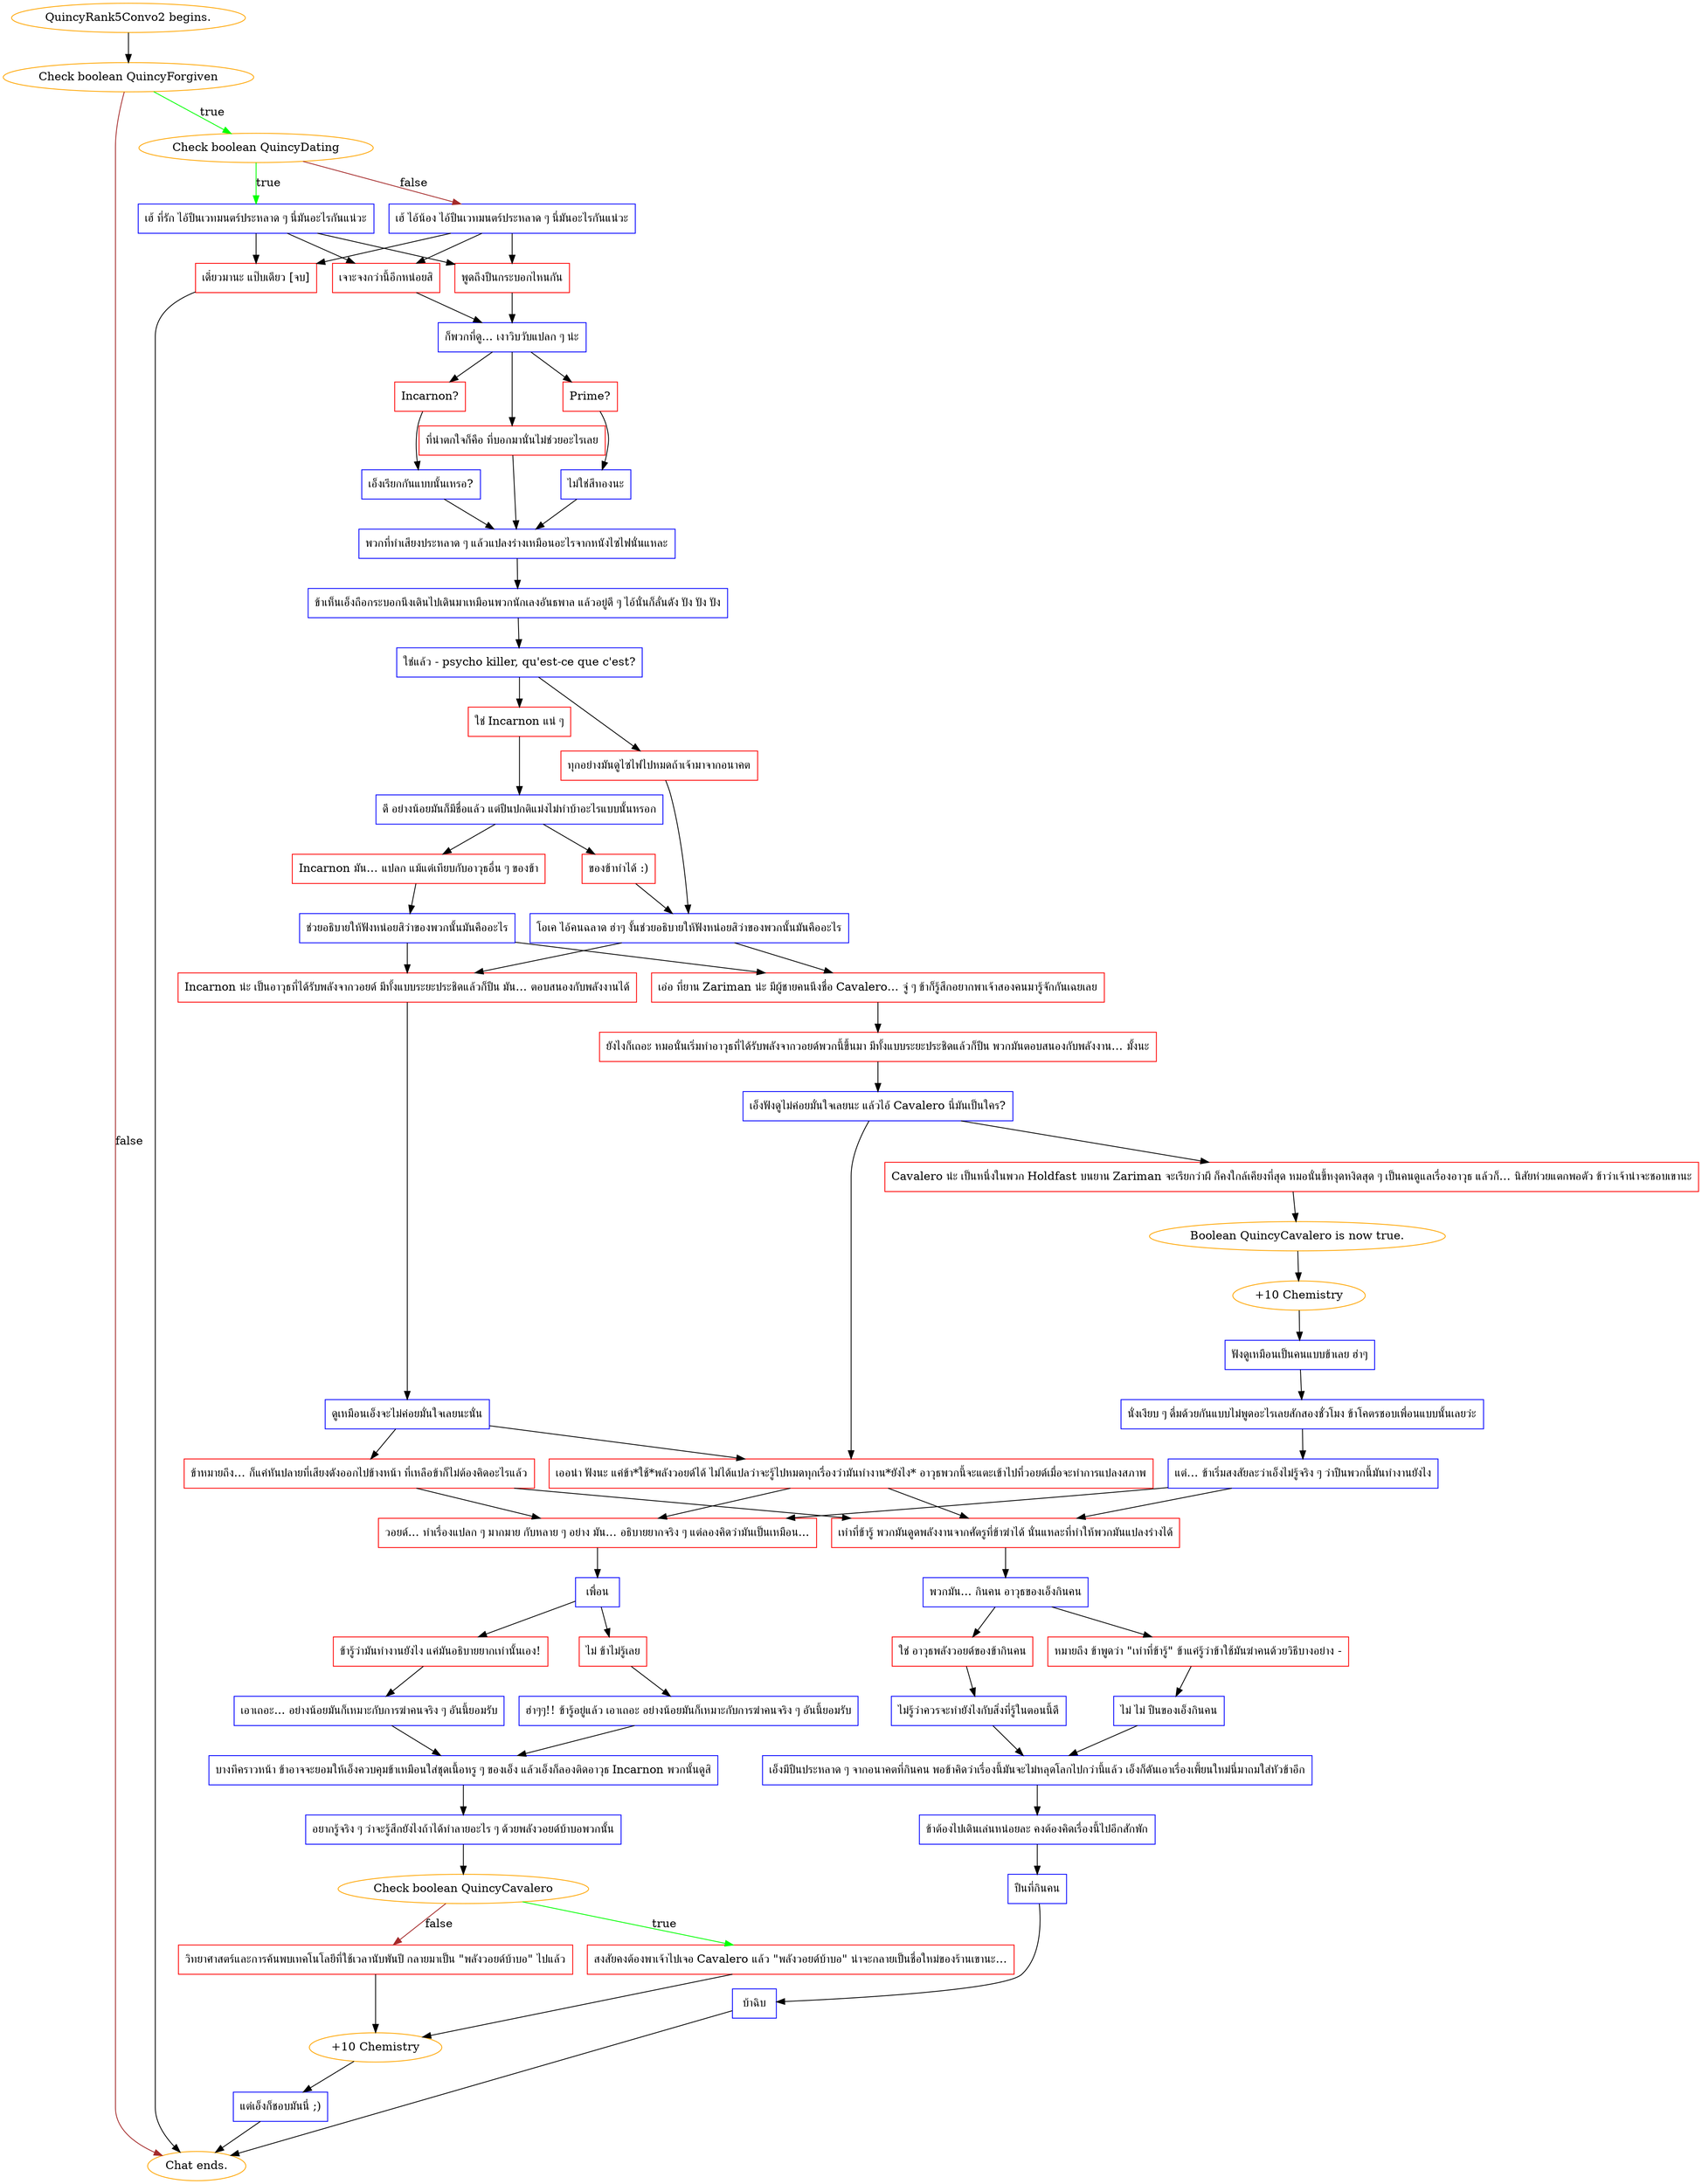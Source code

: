 digraph {
	"QuincyRank5Convo2 begins." [color=orange];
		"QuincyRank5Convo2 begins." -> j344524822;
	j344524822 [label="Check boolean QuincyForgiven",color=orange];
		j344524822 -> j3376611681 [label=true,color=green];
		j344524822 -> "Chat ends." [label=false,color=brown];
	j3376611681 [label="Check boolean QuincyDating",color=orange];
		j3376611681 -> j1923183464 [label=true,color=green];
		j3376611681 -> j690732833 [label=false,color=brown];
	"Chat ends." [color=orange];
	j1923183464 [label="เฮ้ ที่รัก ไอ้ปืนเวทมนตร์ประหลาด ๆ นี่มันอะไรกันแน่วะ",shape=box,color=blue];
		j1923183464 -> j4084792437;
		j1923183464 -> j3480705285;
		j1923183464 -> j275006436;
	j690732833 [label="เฮ้ ไอ้น้อง ไอ้ปืนเวทมนตร์ประหลาด ๆ นี่มันอะไรกันแน่วะ",shape=box,color=blue];
		j690732833 -> j4084792437;
		j690732833 -> j3480705285;
		j690732833 -> j275006436;
	j4084792437 [label="พูดถึงปืนกระบอกไหนกัน",shape=box,color=red];
		j4084792437 -> j3248717461;
	j3480705285 [label="เจาะจงกว่านี้อีกหน่อยสิ",shape=box,color=red];
		j3480705285 -> j3248717461;
	j275006436 [label="เดี๋ยวมานะ แป๊บเดียว [จบ]",shape=box,color=red];
		j275006436 -> "Chat ends.";
	j3248717461 [label="ก็พวกที่ดู... เงาวิบวับแปลก ๆ น่ะ",shape=box,color=blue];
		j3248717461 -> j982215545;
		j3248717461 -> j3581727453;
		j3248717461 -> j2218812795;
	j982215545 [label="ที่น่าตกใจก็คือ ที่บอกมานั่นไม่ช่วยอะไรเลย",shape=box,color=red];
		j982215545 -> j1033690416;
	j3581727453 [label="Prime?",shape=box,color=red];
		j3581727453 -> j2114305860;
	j2218812795 [label="Incarnon?",shape=box,color=red];
		j2218812795 -> j1199988633;
	j1033690416 [label="พวกที่ทำเสียงประหลาด ๆ แล้วแปลงร่างเหมือนอะไรจากหนังไซไฟนั่นแหละ",shape=box,color=blue];
		j1033690416 -> j1236638630;
	j2114305860 [label="ไม่ใช่สีทองนะ",shape=box,color=blue];
		j2114305860 -> j1033690416;
	j1199988633 [label="เอ็งเรียกกันแบบนั้นเหรอ?",shape=box,color=blue];
		j1199988633 -> j1033690416;
	j1236638630 [label="ข้าเห็นเอ็งถือกระบอกนึงเดินไปเดินมาเหมือนพวกนักเลงอันธพาล แล้วอยู่ดี ๆ ไอ้นั่นก็ลั่นดัง ปัง ปัง ปัง",shape=box,color=blue];
		j1236638630 -> j3806010836;
	j3806010836 [label="ใช่แล้ว - psycho killer, qu'est-ce que c'est?",shape=box,color=blue];
		j3806010836 -> j802791634;
		j3806010836 -> j3346689982;
	j802791634 [label="ใช่ Incarnon แน่ ๆ",shape=box,color=red];
		j802791634 -> j2002299939;
	j3346689982 [label="ทุกอย่างมันดูไซไฟไปหมดถ้าเจ้ามาจากอนาคต",shape=box,color=red];
		j3346689982 -> j2643897030;
	j2002299939 [label="ดี อย่างน้อยมันก็มีชื่อแล้ว แต่ปืนปกติแม่งไม่ทำบ้าอะไรแบบนั้นหรอก",shape=box,color=blue];
		j2002299939 -> j1640307989;
		j2002299939 -> j864841128;
	j2643897030 [label="โอเค ไอ้คนฉลาด ฮ่าๆ งั้นช่วยอธิบายให้ฟังหน่อยสิว่าของพวกนั้นมันคืออะไร",shape=box,color=blue];
		j2643897030 -> j3650241087;
		j2643897030 -> j3961042091;
	j1640307989 [label="Incarnon มัน… แปลก แม้แต่เทียบกับอาวุธอื่น ๆ ของข้า",shape=box,color=red];
		j1640307989 -> j3035575921;
	j864841128 [label="ของข้าทำได้ :)",shape=box,color=red];
		j864841128 -> j2643897030;
	j3650241087 [label="Incarnon น่ะ เป็นอาวุธที่ได้รับพลังจากวอยด์ มีทั้งแบบระยะประชิดแล้วก็ปืน มัน… ตอบสนองกับพลังงานได้",shape=box,color=red];
		j3650241087 -> j1863093540;
	j3961042091 [label="เอ่อ ที่ยาน Zariman น่ะ มีผู้ชายคนนึงชื่อ Cavalero… จู่ ๆ ข้าก็รู้สึกอยากพาเจ้าสองคนมารู้จักกันเฉยเลย",shape=box,color=red];
		j3961042091 -> j3518271007;
	j3035575921 [label="ช่วยอธิบายให้ฟังหน่อยสิว่าของพวกนั้นมันคืออะไร",shape=box,color=blue];
		j3035575921 -> j3650241087;
		j3035575921 -> j3961042091;
	j1863093540 [label="ดูเหมือนเอ็งจะไม่ค่อยมั่นใจเลยนะนั่น",shape=box,color=blue];
		j1863093540 -> j776851757;
		j1863093540 -> j612055012;
	j3518271007 [label="ยังไงก็เถอะ หมอนั่นเริ่มทำอาวุธที่ได้รับพลังจากวอยด์พวกนี้ขึ้นมา มีทั้งแบบระยะประชิดแล้วก็ปืน พวกมันตอบสนองกับพลังงาน… มั้งนะ",shape=box,color=red];
		j3518271007 -> j2203598849;
	j776851757 [label="ข้าหมายถึง… ก็แค่หันปลายที่เสียงดังออกไปข้างหน้า ที่เหลือข้าก็ไม่ต้องคิดอะไรแล้ว",shape=box,color=red];
		j776851757 -> j2253913667;
		j776851757 -> j1626906144;
	j612055012 [label="เออน่า ฟังนะ แค่ข้า*ใช้*พลังวอยด์ได้ ไม่ได้แปลว่าจะรู้ไปหมดทุกเรื่องว่ามันทำงาน*ยังไง* อาวุธพวกนี้จะแตะเข้าไปที่วอยด์เมื่อจะทำการแปลงสภาพ",shape=box,color=red];
		j612055012 -> j2253913667;
		j612055012 -> j1626906144;
	j2203598849 [label="เอ็งฟังดูไม่ค่อยมั่นใจเลยนะ แล้วไอ้ Cavalero นี่มันเป็นใคร?",shape=box,color=blue];
		j2203598849 -> j612055012;
		j2203598849 -> j2814892906;
	j2253913667 [label="เท่าที่ข้ารู้ พวกมันดูดพลังงานจากศัตรูที่ข้าฆ่าได้ นั่นแหละที่ทำให้พวกมันแปลงร่างได้",shape=box,color=red];
		j2253913667 -> j1839054170;
	j1626906144 [label="วอยด์... ทำเรื่องแปลก ๆ มากมาย กับหลาย ๆ อย่าง มัน... อธิบายยากจริง ๆ แต่ลองคิดว่ามันเป็นเหมือน...",shape=box,color=red];
		j1626906144 -> j1354019662;
	j2814892906 [label="Cavalero น่ะ เป็นหนึ่งในพวก Holdfast บนยาน Zariman จะเรียกว่าผี ก็คงใกล้เคียงที่สุด หมอนั่นขี้หงุดหงิดสุด ๆ เป็นคนดูแลเรื่องอาวุธ แล้วก็… นิสัยห่วยแตกพอตัว ข้าว่าเจ้าน่าจะชอบเขานะ",shape=box,color=red];
		j2814892906 -> j2104776009;
	j1839054170 [label="พวกมัน... กินคน อาวุธของเอ็งกินคน",shape=box,color=blue];
		j1839054170 -> j3947317618;
		j1839054170 -> j1875347587;
	j1354019662 [label="เพื่อน",shape=box,color=blue];
		j1354019662 -> j1845815824;
		j1354019662 -> j1007312389;
	j2104776009 [label="Boolean QuincyCavalero is now true.",color=orange];
		j2104776009 -> j3913926955;
	j3947317618 [label="หมายถึง ข้าพูดว่า \"เท่าที่ข้ารู้\" ข้าแค่รู้ว่าข้าใช้มันฆ่าคนด้วยวิธีบางอย่าง -",shape=box,color=red];
		j3947317618 -> j2919412545;
	j1875347587 [label="ใช่ อาวุธพลังวอยด์ของข้ากินคน",shape=box,color=red];
		j1875347587 -> j1916584680;
	j1845815824 [label="ไม่ ข้าไม่รู้เลย",shape=box,color=red];
		j1845815824 -> j1954808919;
	j1007312389 [label="ข้ารู้ว่ามันทำงานยังไง แค่มันอธิบายยากเท่านั้นเอง!",shape=box,color=red];
		j1007312389 -> j1707476741;
	j3913926955 [label="+10 Chemistry",color=orange];
		j3913926955 -> j2785089048;
	j2919412545 [label="ไม่ ไม่ ปืนของเอ็งกินคน",shape=box,color=blue];
		j2919412545 -> j2980373296;
	j1916584680 [label="ไม่รู้ว่าควรจะทำยังไงกับสิ่งที่รู้ในตอนนี้ดี",shape=box,color=blue];
		j1916584680 -> j2980373296;
	j1954808919 [label="ฮ่าๆๆ!! ข้ารู้อยู่แล้ว เอาเถอะ อย่างน้อยมันก็เหมาะกับการฆ่าคนจริง ๆ อันนี้ยอมรับ",shape=box,color=blue];
		j1954808919 -> j714028069;
	j1707476741 [label="เอาเถอะ... อย่างน้อยมันก็เหมาะกับการฆ่าคนจริง ๆ อันนี้ยอมรับ",shape=box,color=blue];
		j1707476741 -> j714028069;
	j2785089048 [label="ฟังดูเหมือนเป็นคนแบบข้าเลย ฮ่าๆ",shape=box,color=blue];
		j2785089048 -> j1490015621;
	j2980373296 [label="เอ็งมีปืนประหลาด ๆ จากอนาคตที่กินคน พอข้าคิดว่าเรื่องนี้มันจะไม่หลุดโลกไปกว่านี้แล้ว เอ็งก็ดันเอาเรื่องเพี้ยนใหม่นี่มาถมใส่หัวข้าอีก",shape=box,color=blue];
		j2980373296 -> j1324829111;
	j714028069 [label="บางทีคราวหน้า ข้าอาจจะยอมให้เอ็งควบคุมข้าเหมือนใส่ชุดเนื้อหรู ๆ ของเอ็ง แล้วเอ็งก็ลองติดอาวุธ Incarnon พวกนั้นดูสิ",shape=box,color=blue];
		j714028069 -> j112609377;
	j1490015621 [label="นั่งเงียบ ๆ ดื่มด้วยกันแบบไม่พูดอะไรเลยสักสองชั่วโมง ข้าโคตรชอบเพื่อนแบบนั้นเลยว่ะ",shape=box,color=blue];
		j1490015621 -> j3598676343;
	j1324829111 [label="ข้าต้องไปเดินเล่นหน่อยละ คงต้องคิดเรื่องนี้ไปอีกสักพัก",shape=box,color=blue];
		j1324829111 -> j2938972602;
	j112609377 [label="อยากรู้จริง ๆ ว่าจะรู้สึกยังไงถ้าได้ทำลายอะไร ๆ ด้วยพลังวอยด์บ้าบอพวกนั้น",shape=box,color=blue];
		j112609377 -> j1580395653;
	j3598676343 [label="แต่… ข้าเริ่มสงสัยละว่าเอ็งไม่รู้จริง ๆ ว่าปืนพวกนี้มันทำงานยังไง",shape=box,color=blue];
		j3598676343 -> j2253913667;
		j3598676343 -> j1626906144;
	j2938972602 [label="ปืนที่กินคน",shape=box,color=blue];
		j2938972602 -> j3101002082;
	j1580395653 [label="Check boolean QuincyCavalero",color=orange];
		j1580395653 -> j2535220867 [label=true,color=green];
		j1580395653 -> j1424373408 [label=false,color=brown];
	j3101002082 [label="บ้าฉิบ",shape=box,color=blue];
		j3101002082 -> "Chat ends.";
	j2535220867 [label="สงสัยคงต้องพาเจ้าไปเจอ Cavalero แล้ว \"พลังวอยด์บ้าบอ\" น่าจะกลายเป็นชื่อใหม่ของร้านเขานะ…",shape=box,color=red];
		j2535220867 -> j1214608543;
	j1424373408 [label="วิทยาศาสตร์และการค้นพบเทคโนโลยีที่ใช้เวลานับพันปี กลายมาเป็น \"พลังวอยด์บ้าบอ\" ไปแล้ว",shape=box,color=red];
		j1424373408 -> j1214608543;
	j1214608543 [label="+10 Chemistry",color=orange];
		j1214608543 -> j3456681819;
	j3456681819 [label="แต่เอ็งก็ชอบมันนี่ ;)",shape=box,color=blue];
		j3456681819 -> "Chat ends.";
}